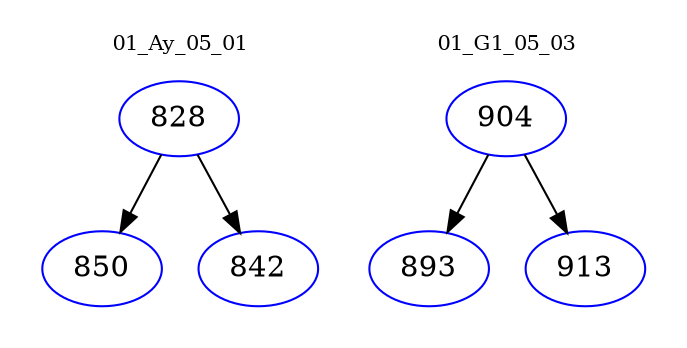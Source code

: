 digraph{
subgraph cluster_0 {
color = white
label = "01_Ay_05_01";
fontsize=10;
T0_828 [label="828", color="blue"]
T0_828 -> T0_850 [color="black"]
T0_850 [label="850", color="blue"]
T0_828 -> T0_842 [color="black"]
T0_842 [label="842", color="blue"]
}
subgraph cluster_1 {
color = white
label = "01_G1_05_03";
fontsize=10;
T1_904 [label="904", color="blue"]
T1_904 -> T1_893 [color="black"]
T1_893 [label="893", color="blue"]
T1_904 -> T1_913 [color="black"]
T1_913 [label="913", color="blue"]
}
}
